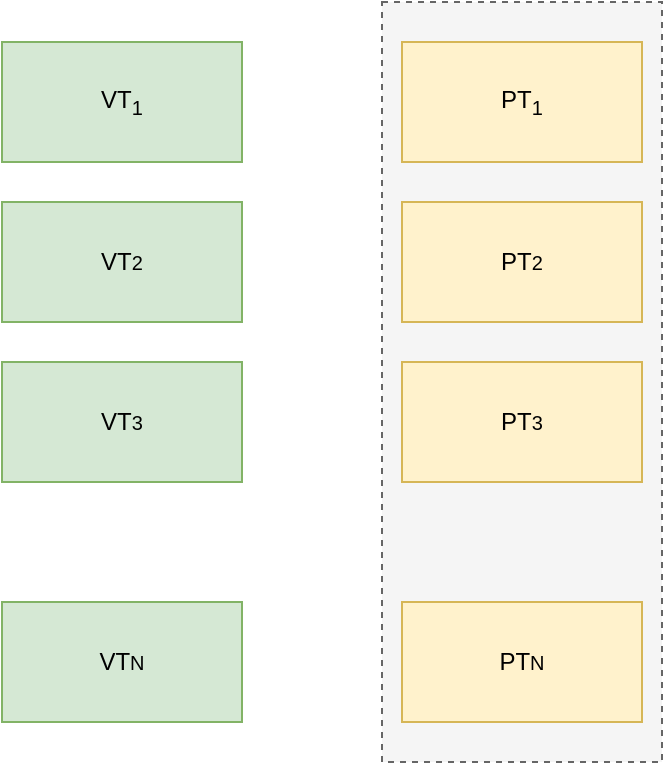 <mxfile version="21.8.2" type="github">
  <diagram name="Page-1" id="mMeh5OXnmI-3QyB6C61k">
    <mxGraphModel dx="954" dy="595" grid="1" gridSize="10" guides="1" tooltips="1" connect="1" arrows="1" fold="1" page="1" pageScale="1" pageWidth="827" pageHeight="1169" math="0" shadow="0">
      <root>
        <mxCell id="0" />
        <mxCell id="1" parent="0" />
        <mxCell id="orfDzTx1uy1SmDbdq1a--1" value="VT&lt;sub&gt;1&lt;/sub&gt;" style="rounded=0;whiteSpace=wrap;html=1;fillColor=#d5e8d4;strokeColor=#82b366;" vertex="1" parent="1">
          <mxGeometry x="80" y="40" width="120" height="60" as="geometry" />
        </mxCell>
        <mxCell id="orfDzTx1uy1SmDbdq1a--2" value="VT&lt;span style=&quot;font-size: 10px;&quot;&gt;2&lt;/span&gt;" style="rounded=0;whiteSpace=wrap;html=1;fillColor=#d5e8d4;strokeColor=#82b366;" vertex="1" parent="1">
          <mxGeometry x="80" y="120" width="120" height="60" as="geometry" />
        </mxCell>
        <mxCell id="orfDzTx1uy1SmDbdq1a--3" value="VT&lt;span style=&quot;font-size: 10px;&quot;&gt;3&lt;/span&gt;" style="rounded=0;whiteSpace=wrap;html=1;fillColor=#d5e8d4;strokeColor=#82b366;" vertex="1" parent="1">
          <mxGeometry x="80" y="200" width="120" height="60" as="geometry" />
        </mxCell>
        <mxCell id="orfDzTx1uy1SmDbdq1a--4" value="VT&lt;span style=&quot;font-size: 10px;&quot;&gt;N&lt;/span&gt;" style="rounded=0;whiteSpace=wrap;html=1;fillColor=#d5e8d4;strokeColor=#82b366;" vertex="1" parent="1">
          <mxGeometry x="80" y="320" width="120" height="60" as="geometry" />
        </mxCell>
        <mxCell id="orfDzTx1uy1SmDbdq1a--9" value="" style="rounded=0;whiteSpace=wrap;html=1;dashed=1;fillColor=#f5f5f5;fontColor=#333333;strokeColor=#666666;" vertex="1" parent="1">
          <mxGeometry x="270" y="20" width="140" height="380" as="geometry" />
        </mxCell>
        <mxCell id="orfDzTx1uy1SmDbdq1a--5" value="PT&lt;sub&gt;1&lt;/sub&gt;" style="rounded=0;whiteSpace=wrap;html=1;fillColor=#fff2cc;strokeColor=#d6b656;" vertex="1" parent="1">
          <mxGeometry x="280" y="40" width="120" height="60" as="geometry" />
        </mxCell>
        <mxCell id="orfDzTx1uy1SmDbdq1a--6" value="PT&lt;span style=&quot;font-size: 10px;&quot;&gt;2&lt;/span&gt;" style="rounded=0;whiteSpace=wrap;html=1;fillColor=#fff2cc;strokeColor=#d6b656;" vertex="1" parent="1">
          <mxGeometry x="280" y="120" width="120" height="60" as="geometry" />
        </mxCell>
        <mxCell id="orfDzTx1uy1SmDbdq1a--7" value="PT&lt;span style=&quot;font-size: 10px;&quot;&gt;3&lt;/span&gt;" style="rounded=0;whiteSpace=wrap;html=1;fillColor=#fff2cc;strokeColor=#d6b656;" vertex="1" parent="1">
          <mxGeometry x="280" y="200" width="120" height="60" as="geometry" />
        </mxCell>
        <mxCell id="orfDzTx1uy1SmDbdq1a--8" value="PT&lt;span style=&quot;font-size: 10px;&quot;&gt;N&lt;/span&gt;" style="rounded=0;whiteSpace=wrap;html=1;fillColor=#fff2cc;strokeColor=#d6b656;" vertex="1" parent="1">
          <mxGeometry x="280" y="320" width="120" height="60" as="geometry" />
        </mxCell>
      </root>
    </mxGraphModel>
  </diagram>
</mxfile>

